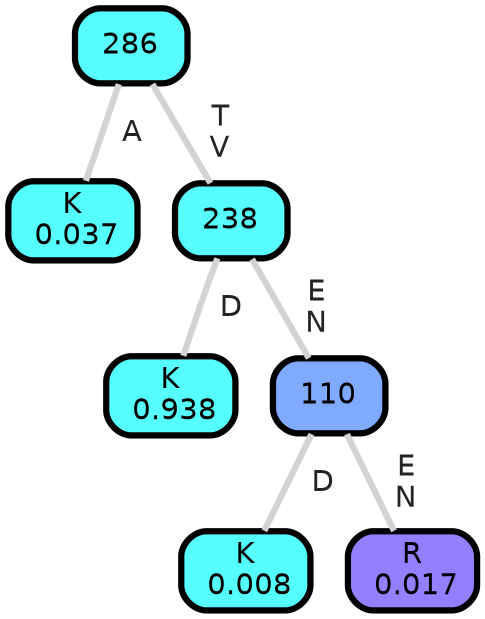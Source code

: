 graph Tree {
node [shape=box, style="filled, rounded",color="black",penwidth="3",fontcolor="black",                 fontname=helvetica] ;
graph [ranksep="0 equally", splines=straight,                 bgcolor=transparent, dpi=200] ;
edge [fontname=helvetica, fontweight=bold,fontcolor=grey14,color=lightgray] ;
0 [label="K
 0.037", fillcolor="#55ffff"] ;
1 [label="286", fillcolor="#56fcff"] ;
2 [label="K
 0.938", fillcolor="#55ffff"] ;
3 [label="238", fillcolor="#56fcff"] ;
4 [label="K
 0.008", fillcolor="#55ffff"] ;
5 [label="110", fillcolor="#80aaff"] ;
6 [label="R
 0.017", fillcolor="#957fff"] ;
1 -- 0 [label=" A",penwidth=3] ;
1 -- 3 [label=" T\n V",penwidth=3] ;
3 -- 2 [label=" D",penwidth=3] ;
3 -- 5 [label=" E\n N",penwidth=3] ;
5 -- 4 [label=" D",penwidth=3] ;
5 -- 6 [label=" E\n N",penwidth=3] ;
{rank = same;}}
